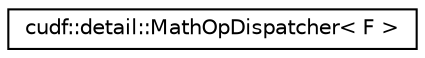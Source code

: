 digraph "Graphical Class Hierarchy"
{
 // LATEX_PDF_SIZE
  edge [fontname="Helvetica",fontsize="10",labelfontname="Helvetica",labelfontsize="10"];
  node [fontname="Helvetica",fontsize="10",shape=record];
  rankdir="LR";
  Node0 [label="cudf::detail::MathOpDispatcher\< F \>",height=0.2,width=0.4,color="black", fillcolor="white", style="filled",URL="$structcudf_1_1detail_1_1MathOpDispatcher.html",tooltip=" "];
}
